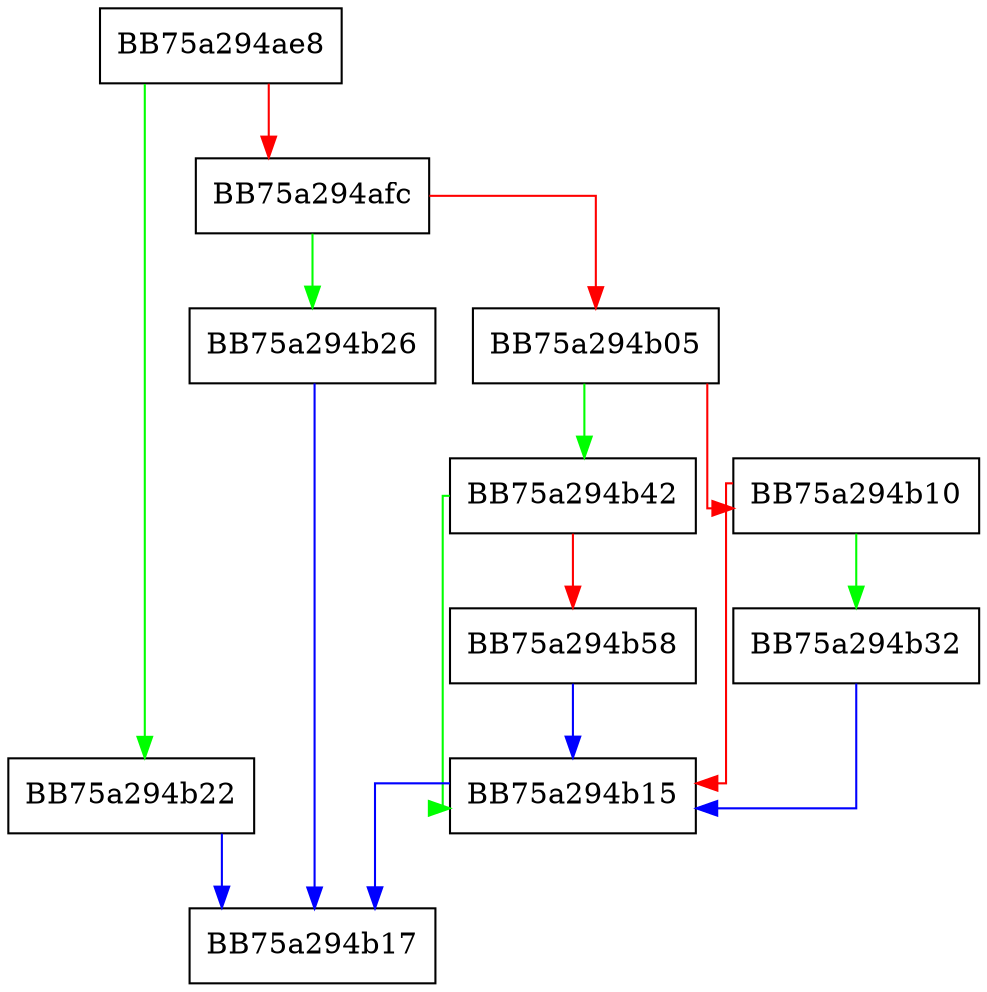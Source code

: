 digraph sqlite3ExprIsInteger {
  node [shape="box"];
  graph [splines=ortho];
  BB75a294ae8 -> BB75a294b22 [color="green"];
  BB75a294ae8 -> BB75a294afc [color="red"];
  BB75a294afc -> BB75a294b26 [color="green"];
  BB75a294afc -> BB75a294b05 [color="red"];
  BB75a294b05 -> BB75a294b42 [color="green"];
  BB75a294b05 -> BB75a294b10 [color="red"];
  BB75a294b10 -> BB75a294b32 [color="green"];
  BB75a294b10 -> BB75a294b15 [color="red"];
  BB75a294b15 -> BB75a294b17 [color="blue"];
  BB75a294b22 -> BB75a294b17 [color="blue"];
  BB75a294b26 -> BB75a294b17 [color="blue"];
  BB75a294b32 -> BB75a294b15 [color="blue"];
  BB75a294b42 -> BB75a294b15 [color="green"];
  BB75a294b42 -> BB75a294b58 [color="red"];
  BB75a294b58 -> BB75a294b15 [color="blue"];
}